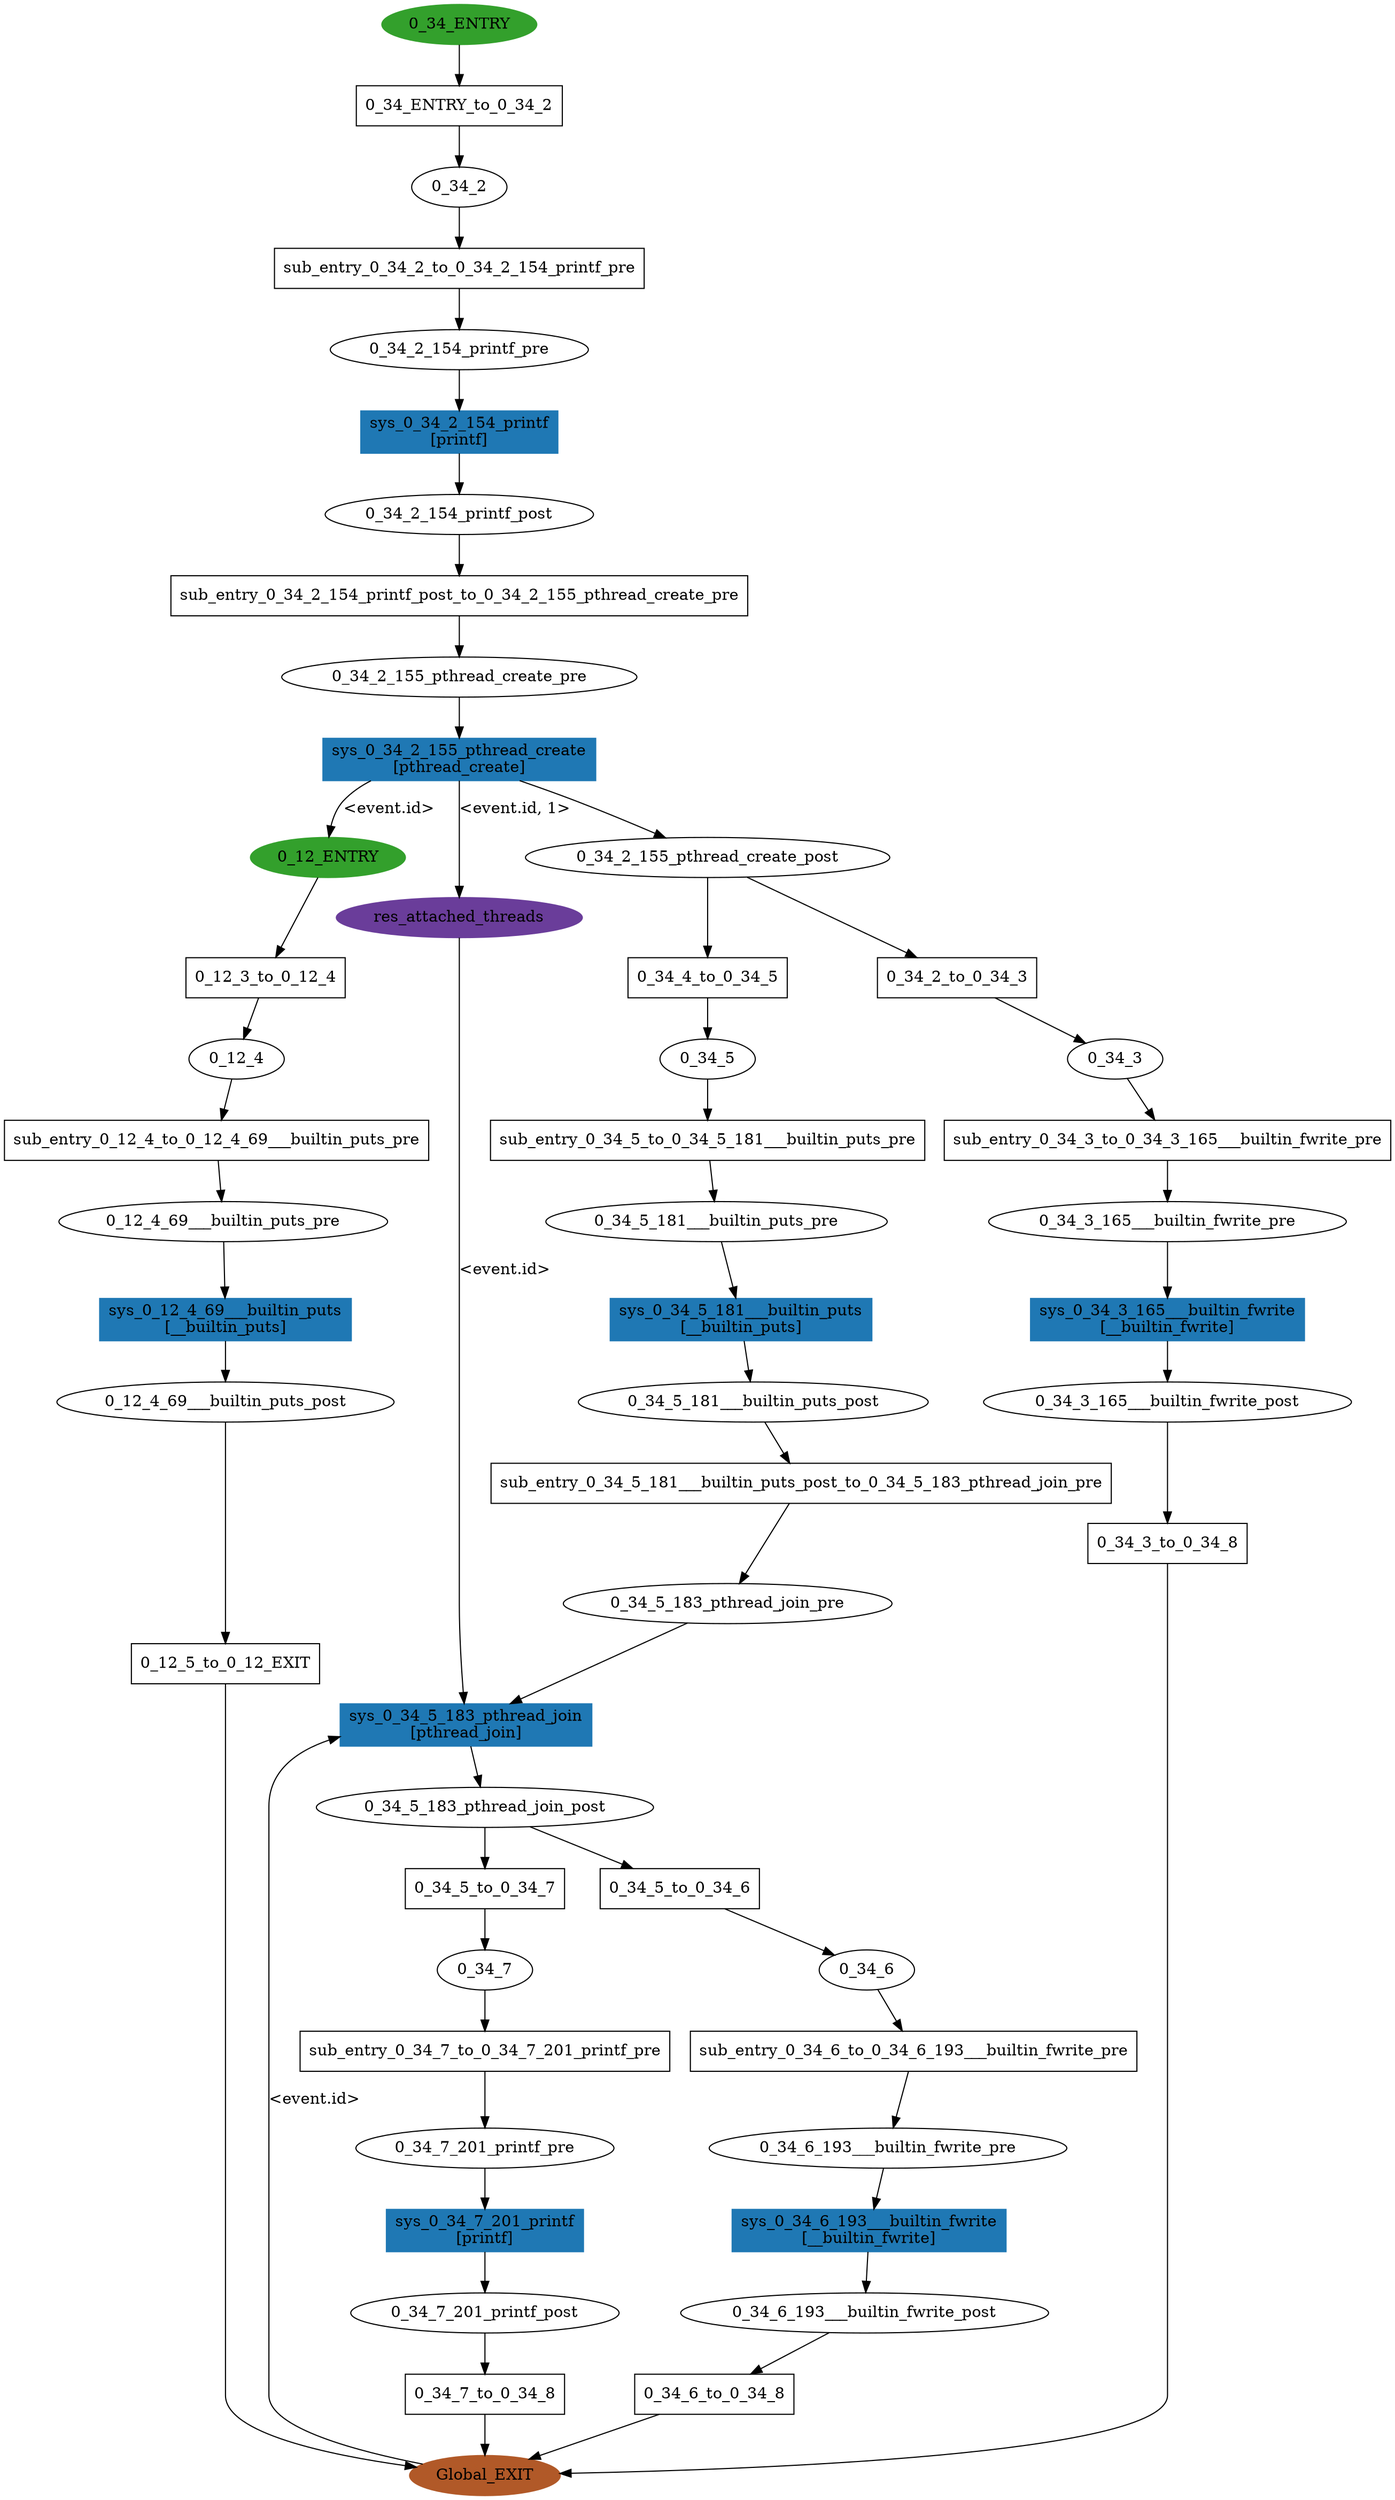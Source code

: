 digraph model { 
compound=true; 
node  [style="filled", colorscheme="paired12"];  "0_34_5_181___builtin_puts_post" [shape=ellipse, style=""];
  "0_12_4" [shape=ellipse, style=""];
  "0_34_5" [shape=ellipse, style=""];
  "0_34_6" [shape=ellipse, style=""];
  "0_12_4_69___builtin_puts_pre" [shape=ellipse, style=""];
  "0_34_3" [shape=ellipse, style=""];
  "0_34_2" [shape=ellipse, style=""];
  "0_34_2_154_printf_post" [shape=ellipse, style=""];
  "0_12_ENTRY" [shape=ellipse, color=4, style=filled];
  "0_34_7" [shape=ellipse, style=""];
  "0_34_ENTRY" [shape=ellipse, color=4, style=filled];
  "0_34_6_193___builtin_fwrite_post" [shape=ellipse, style=""];
  "0_34_5_183_pthread_join_pre" [shape=ellipse, style=""];
  "0_34_7_201_printf_pre" [shape=ellipse, style=""];
  "0_34_3_165___builtin_fwrite_pre" [shape=ellipse, style=""];
  "res_attached_threads" [shape=ellipse, color=10, style=filled];
  "0_34_7_201_printf_post" [shape=ellipse, style=""];
  "0_34_5_183_pthread_join_post" [shape=ellipse, style=""];
  "0_34_2_155_pthread_create_pre" [shape=ellipse, style=""];
  "0_34_2_155_pthread_create_post" [shape=ellipse, style=""];
  "0_34_2_154_printf_pre" [shape=ellipse, style=""];
  "0_34_5_181___builtin_puts_pre" [shape=ellipse, style=""];
  "Global_EXIT" [shape=ellipse, color=12, style=filled];
  "0_34_3_165___builtin_fwrite_post" [shape=ellipse, style=""];
  "0_34_6_193___builtin_fwrite_pre" [shape=ellipse, style=""];
  "0_12_4_69___builtin_puts_post" [shape=ellipse, style=""];
  "0_34_5_to_0_34_7" [shape=box, style=""];
  "0_34_5_to_0_34_7" [label="0_34_5_to_0_34_7\n"];
  "0_34_6_to_0_34_8" [shape=box, style=""];
  "0_34_6_to_0_34_8" [label="0_34_6_to_0_34_8\n"];
  "0_34_4_to_0_34_5" [shape=box, style=""];
  "0_34_4_to_0_34_5" [label="0_34_4_to_0_34_5\n"];
  "0_34_5_to_0_34_6" [shape=box, style=""];
  "0_34_5_to_0_34_6" [label="0_34_5_to_0_34_6\n"];
  "sys_0_34_7_201_printf" [shape=box, style=""];
  "sys_0_34_7_201_printf" [color=2, style=filled];
  "sys_0_34_7_201_printf" [label="sys_0_34_7_201_printf\n[printf]"];
  "sub_entry_0_34_2_to_0_34_2_154_printf_pre" [shape=box, style=""];
  "sub_entry_0_34_2_to_0_34_2_154_printf_pre" [label="sub_entry_0_34_2_to_0_34_2_154_printf_pre\n"];
  "sys_0_34_2_154_printf" [shape=box, style=""];
  "sys_0_34_2_154_printf" [color=2, style=filled];
  "sys_0_34_2_154_printf" [label="sys_0_34_2_154_printf\n[printf]"];
  "sys_0_34_5_181___builtin_puts" [shape=box, style=""];
  "sys_0_34_5_181___builtin_puts" [color=2, style=filled];
  "sys_0_34_5_181___builtin_puts" [label="sys_0_34_5_181___builtin_puts\n[__builtin_puts]"];
  "sub_entry_0_34_5_to_0_34_5_181___builtin_puts_pre" [shape=box, style=""];
  "sub_entry_0_34_5_to_0_34_5_181___builtin_puts_pre" [label="sub_entry_0_34_5_to_0_34_5_181___builtin_puts_pre\n"];
  "sys_0_34_3_165___builtin_fwrite" [shape=box, style=""];
  "sys_0_34_3_165___builtin_fwrite" [color=2, style=filled];
  "sys_0_34_3_165___builtin_fwrite" [label="sys_0_34_3_165___builtin_fwrite\n[__builtin_fwrite]"];
  "0_34_3_to_0_34_8" [shape=box, style=""];
  "0_34_3_to_0_34_8" [label="0_34_3_to_0_34_8\n"];
  "0_12_5_to_0_12_EXIT" [shape=box, style=""];
  "0_12_5_to_0_12_EXIT" [label="0_12_5_to_0_12_EXIT\n"];
  "sub_entry_0_34_2_154_printf_post_to_0_34_2_155_pthread_create_pre" [shape=box, style=""];
  "sub_entry_0_34_2_154_printf_post_to_0_34_2_155_pthread_create_pre" [label="sub_entry_0_34_2_154_printf_post_to_0_34_2_155_pthread_create_pre\n"];
  "0_34_7_to_0_34_8" [shape=box, style=""];
  "0_34_7_to_0_34_8" [label="0_34_7_to_0_34_8\n"];
  "sub_entry_0_12_4_to_0_12_4_69___builtin_puts_pre" [shape=box, style=""];
  "sub_entry_0_12_4_to_0_12_4_69___builtin_puts_pre" [label="sub_entry_0_12_4_to_0_12_4_69___builtin_puts_pre\n"];
  "sys_0_34_2_155_pthread_create" [shape=box, style=""];
  "sys_0_34_2_155_pthread_create" [color=2, style=filled];
  "sys_0_34_2_155_pthread_create" [label="sys_0_34_2_155_pthread_create\n[pthread_create]"];
  "0_12_3_to_0_12_4" [shape=box, style=""];
  "0_12_3_to_0_12_4" [label="0_12_3_to_0_12_4\n"];
  "sys_0_34_6_193___builtin_fwrite" [shape=box, style=""];
  "sys_0_34_6_193___builtin_fwrite" [color=2, style=filled];
  "sys_0_34_6_193___builtin_fwrite" [label="sys_0_34_6_193___builtin_fwrite\n[__builtin_fwrite]"];
  "sub_entry_0_34_3_to_0_34_3_165___builtin_fwrite_pre" [shape=box, style=""];
  "sub_entry_0_34_3_to_0_34_3_165___builtin_fwrite_pre" [label="sub_entry_0_34_3_to_0_34_3_165___builtin_fwrite_pre\n"];
  "sub_entry_0_34_6_to_0_34_6_193___builtin_fwrite_pre" [shape=box, style=""];
  "sub_entry_0_34_6_to_0_34_6_193___builtin_fwrite_pre" [label="sub_entry_0_34_6_to_0_34_6_193___builtin_fwrite_pre\n"];
  "0_34_ENTRY_to_0_34_2" [shape=box, style=""];
  "0_34_ENTRY_to_0_34_2" [label="0_34_ENTRY_to_0_34_2\n"];
  "sys_0_34_5_183_pthread_join" [shape=box, style=""];
  "sys_0_34_5_183_pthread_join" [color=2, style=filled];
  "sys_0_34_5_183_pthread_join" [label="sys_0_34_5_183_pthread_join\n[pthread_join]"];
  "sub_entry_0_34_7_to_0_34_7_201_printf_pre" [shape=box, style=""];
  "sub_entry_0_34_7_to_0_34_7_201_printf_pre" [label="sub_entry_0_34_7_to_0_34_7_201_printf_pre\n"];
  "sub_entry_0_34_5_181___builtin_puts_post_to_0_34_5_183_pthread_join_pre" [shape=box, style=""];
  "sub_entry_0_34_5_181___builtin_puts_post_to_0_34_5_183_pthread_join_pre" [label="sub_entry_0_34_5_181___builtin_puts_post_to_0_34_5_183_pthread_join_pre\n"];
  "0_34_2_to_0_34_3" [shape=box, style=""];
  "0_34_2_to_0_34_3" [label="0_34_2_to_0_34_3\n"];
  "sys_0_12_4_69___builtin_puts" [shape=box, style=""];
  "sys_0_12_4_69___builtin_puts" [color=2, style=filled];
  "sys_0_12_4_69___builtin_puts" [label="sys_0_12_4_69___builtin_puts\n[__builtin_puts]"];
  "0_34_2" -> "sub_entry_0_34_2_to_0_34_2_154_printf_pre" [label="", arrowhead="normal"];
  "0_34_6_193___builtin_fwrite_pre" -> "sys_0_34_6_193___builtin_fwrite" [label="", arrowhead="normal"];
  "sys_0_34_3_165___builtin_fwrite" -> "0_34_3_165___builtin_fwrite_post" [label="", arrowhead="normal"];
  "sub_entry_0_12_4_to_0_12_4_69___builtin_puts_pre" -> "0_12_4_69___builtin_puts_pre" [label="", arrowhead="normal"];
  "0_34_5_to_0_34_7" -> "0_34_7" [label="", arrowhead="normal"];
  "0_34_6_193___builtin_fwrite_post" -> "0_34_6_to_0_34_8" [label="", arrowhead="normal"];
  "0_34_7_201_printf_post" -> "0_34_7_to_0_34_8" [label="", arrowhead="normal"];
  "0_34_7_201_printf_pre" -> "sys_0_34_7_201_printf" [label="", arrowhead="normal"];
  "0_34_7_to_0_34_8" -> "Global_EXIT" [label="", arrowhead="normal"];
  "sys_0_34_2_155_pthread_create" -> "res_attached_threads" [label="<event.id, 1>", arrowhead="normal"];
  "0_34_3" -> "sub_entry_0_34_3_to_0_34_3_165___builtin_fwrite_pre" [label="", arrowhead="normal"];
  "sub_entry_0_34_3_to_0_34_3_165___builtin_fwrite_pre" -> "0_34_3_165___builtin_fwrite_pre" [label="", arrowhead="normal"];
  "0_12_3_to_0_12_4" -> "0_12_4" [label="", arrowhead="normal"];
  "0_34_2_155_pthread_create_post" -> "0_34_4_to_0_34_5" [label="", arrowhead="normal"];
  "0_34_5_183_pthread_join_post" -> "0_34_5_to_0_34_7" [label="", arrowhead="normal"];
  "0_34_2_154_printf_post" -> "sub_entry_0_34_2_154_printf_post_to_0_34_2_155_pthread_create_pre" [label="", arrowhead="normal"];
  "0_34_5_181___builtin_puts_pre" -> "sys_0_34_5_181___builtin_puts" [label="", arrowhead="normal"];
  "0_34_5_to_0_34_6" -> "0_34_6" [label="", arrowhead="normal"];
  "0_12_5_to_0_12_EXIT" -> "Global_EXIT" [label="", arrowhead="normal"];
  "0_12_ENTRY" -> "0_12_3_to_0_12_4" [label="", arrowhead="normal"];
  "0_34_3_165___builtin_fwrite_post" -> "0_34_3_to_0_34_8" [label="", arrowhead="normal"];
  "sub_entry_0_34_2_to_0_34_2_154_printf_pre" -> "0_34_2_154_printf_pre" [label="", arrowhead="normal"];
  "0_34_4_to_0_34_5" -> "0_34_5" [label="", arrowhead="normal"];
  "0_34_5_183_pthread_join_pre" -> "sys_0_34_5_183_pthread_join" [label="", arrowhead="normal"];
  "0_34_6_to_0_34_8" -> "Global_EXIT" [label="", arrowhead="normal"];
  "0_34_5_181___builtin_puts_post" -> "sub_entry_0_34_5_181___builtin_puts_post_to_0_34_5_183_pthread_join_pre" [label="", arrowhead="normal"];
  "0_12_4_69___builtin_puts_pre" -> "sys_0_12_4_69___builtin_puts" [label="", arrowhead="normal"];
  "0_34_3_to_0_34_8" -> "Global_EXIT" [label="", arrowhead="normal"];
  "sub_entry_0_34_2_154_printf_post_to_0_34_2_155_pthread_create_pre" -> "0_34_2_155_pthread_create_pre" [label="", arrowhead="normal"];
  "sub_entry_0_34_5_181___builtin_puts_post_to_0_34_5_183_pthread_join_pre" -> "0_34_5_183_pthread_join_pre" [label="", arrowhead="normal"];
  "0_34_ENTRY_to_0_34_2" -> "0_34_2" [label="", arrowhead="normal"];
  "sub_entry_0_34_6_to_0_34_6_193___builtin_fwrite_pre" -> "0_34_6_193___builtin_fwrite_pre" [label="", arrowhead="normal"];
  "0_34_6" -> "sub_entry_0_34_6_to_0_34_6_193___builtin_fwrite_pre" [label="", arrowhead="normal"];
  "0_34_5_183_pthread_join_post" -> "0_34_5_to_0_34_6" [label="", arrowhead="normal"];
  "0_12_4" -> "sub_entry_0_12_4_to_0_12_4_69___builtin_puts_pre" [label="", arrowhead="normal"];
  "sub_entry_0_34_5_to_0_34_5_181___builtin_puts_pre" -> "0_34_5_181___builtin_puts_pre" [label="", arrowhead="normal"];
  "0_34_2_155_pthread_create_post" -> "0_34_2_to_0_34_3" [label="", arrowhead="normal"];
  "0_34_5" -> "sub_entry_0_34_5_to_0_34_5_181___builtin_puts_pre" [label="", arrowhead="normal"];
  "Global_EXIT" -> "sys_0_34_5_183_pthread_join" [label="<event.id>", arrowhead="normal"];
  "sys_0_12_4_69___builtin_puts" -> "0_12_4_69___builtin_puts_post" [label="", arrowhead="normal"];
  "sys_0_34_7_201_printf" -> "0_34_7_201_printf_post" [label="", arrowhead="normal"];
  "0_34_2_155_pthread_create_pre" -> "sys_0_34_2_155_pthread_create" [label="", arrowhead="normal"];
  "0_12_4_69___builtin_puts_post" -> "0_12_5_to_0_12_EXIT" [label="", arrowhead="normal"];
  "0_34_ENTRY" -> "0_34_ENTRY_to_0_34_2" [label="", arrowhead="normal"];
  "sub_entry_0_34_7_to_0_34_7_201_printf_pre" -> "0_34_7_201_printf_pre" [label="", arrowhead="normal"];
  "sys_0_34_5_181___builtin_puts" -> "0_34_5_181___builtin_puts_post" [label="", arrowhead="normal"];
  "sys_0_34_2_155_pthread_create" -> "0_34_2_155_pthread_create_post" [label="", arrowhead="normal"];
  "sys_0_34_2_155_pthread_create" -> "0_12_ENTRY" [label="<event.id>", arrowhead="normal"];
  "sys_0_34_5_183_pthread_join" -> "0_34_5_183_pthread_join_post" [label="", arrowhead="normal"];
  "0_34_2_to_0_34_3" -> "0_34_3" [label="", arrowhead="normal"];
  "res_attached_threads" -> "sys_0_34_5_183_pthread_join" [label="<event.id>", arrowhead="normal"];
  "sys_0_34_2_154_printf" -> "0_34_2_154_printf_post" [label="", arrowhead="normal"];
  "0_34_2_154_printf_pre" -> "sys_0_34_2_154_printf" [label="", arrowhead="normal"];
  "sys_0_34_6_193___builtin_fwrite" -> "0_34_6_193___builtin_fwrite_post" [label="", arrowhead="normal"];
  "0_34_3_165___builtin_fwrite_pre" -> "sys_0_34_3_165___builtin_fwrite" [label="", arrowhead="normal"];
  "0_34_7" -> "sub_entry_0_34_7_to_0_34_7_201_printf_pre" [label="", arrowhead="normal"];
}
